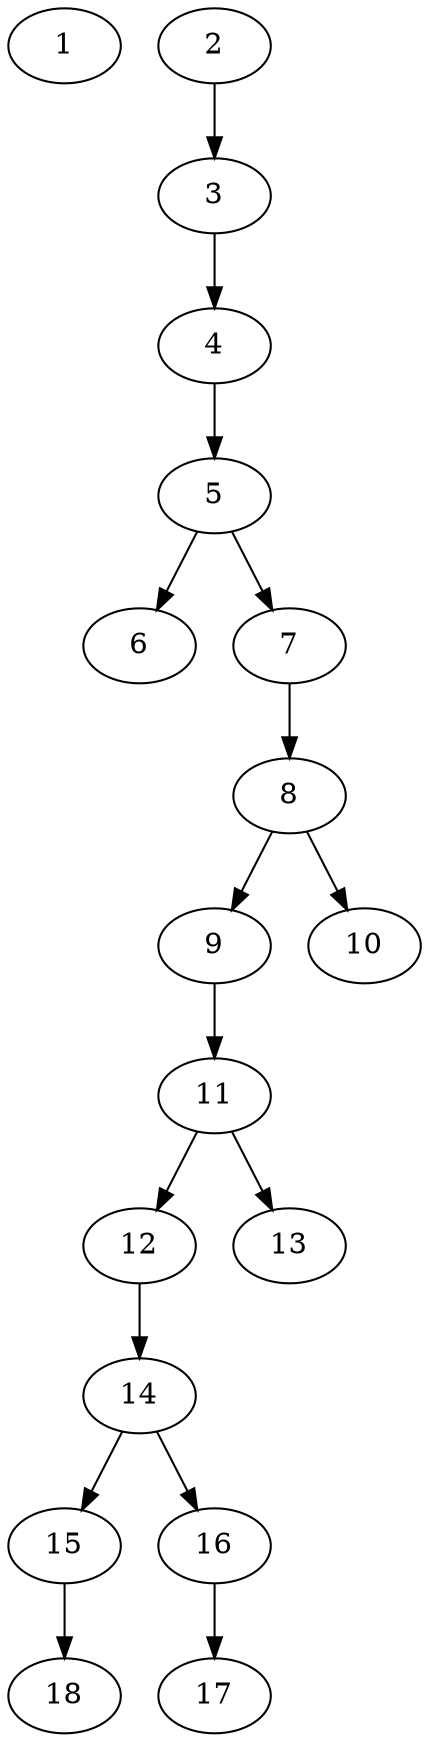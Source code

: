 // DAG (tier=1-easy, mode=compute, n=18, ccr=0.280, fat=0.352, density=0.217, regular=0.624, jump=0.089, mindata=262144, maxdata=2097152)
// DAG automatically generated by daggen at Sun Aug 24 16:33:32 2025
// /home/ermia/Project/Environments/daggen/bin/daggen --dot --ccr 0.280 --fat 0.352 --regular 0.624 --density 0.217 --jump 0.089 --mindata 262144 --maxdata 2097152 -n 18 
digraph G {
  1 [size="41229125891089096", alpha="0.04", expect_size="20614562945544548"]
  2 [size="2846480023416733696", alpha="0.09", expect_size="1423240011708366848"]
  2 -> 3 [size ="16068009525248"]
  3 [size="449463571064192", alpha="0.19", expect_size="224731785532096"]
  3 -> 4 [size ="8304931635200"]
  4 [size="62301246096903232", alpha="0.08", expect_size="31150623048451616"]
  4 -> 5 [size ="30060148948992"]
  5 [size="2077083696589963264", alpha="0.04", expect_size="1038541848294981632"]
  5 -> 6 [size ="13023448137728"]
  5 -> 7 [size ="13023448137728"]
  6 [size="1700173992505368", alpha="0.01", expect_size="850086996252684"]
  7 [size="1265406466559979", alpha="0.15", expect_size="632703233279989"]
  7 -> 8 [size ="21636199743488"]
  8 [size="8902897932462718976", alpha="0.18", expect_size="4451448966231359488"]
  8 -> 9 [size ="34364570206208"]
  8 -> 10 [size ="34364570206208"]
  9 [size="15328944379472400", alpha="0.02", expect_size="7664472189736200"]
  9 -> 11 [size ="10410228973568"]
  10 [size="221647232254869504", alpha="0.12", expect_size="110823616127434752"]
  11 [size="30572715282572388", alpha="0.14", expect_size="15286357641286194"]
  11 -> 12 [size ="23479118200832"]
  11 -> 13 [size ="23479118200832"]
  12 [size="173815850074112000", alpha="0.14", expect_size="86907925037056000"]
  12 -> 14 [size ="2491626291200"]
  13 [size="154487637174910976", alpha="0.05", expect_size="77243818587455488"]
  14 [size="20032413405108176", alpha="0.12", expect_size="10016206702554088"]
  14 -> 15 [size ="25631425298432"]
  14 -> 16 [size ="25631425298432"]
  15 [size="2926999521412031", alpha="0.02", expect_size="1463499760706015"]
  15 -> 18 [size ="1515192320000"]
  16 [size="5055008763149287424", alpha="0.05", expect_size="2527504381574643712"]
  16 -> 17 [size ="23563398545408"]
  17 [size="1957655612189091", alpha="0.09", expect_size="978827806094545"]
  18 [size="1324578964423655", alpha="0.16", expect_size="662289482211827"]
}